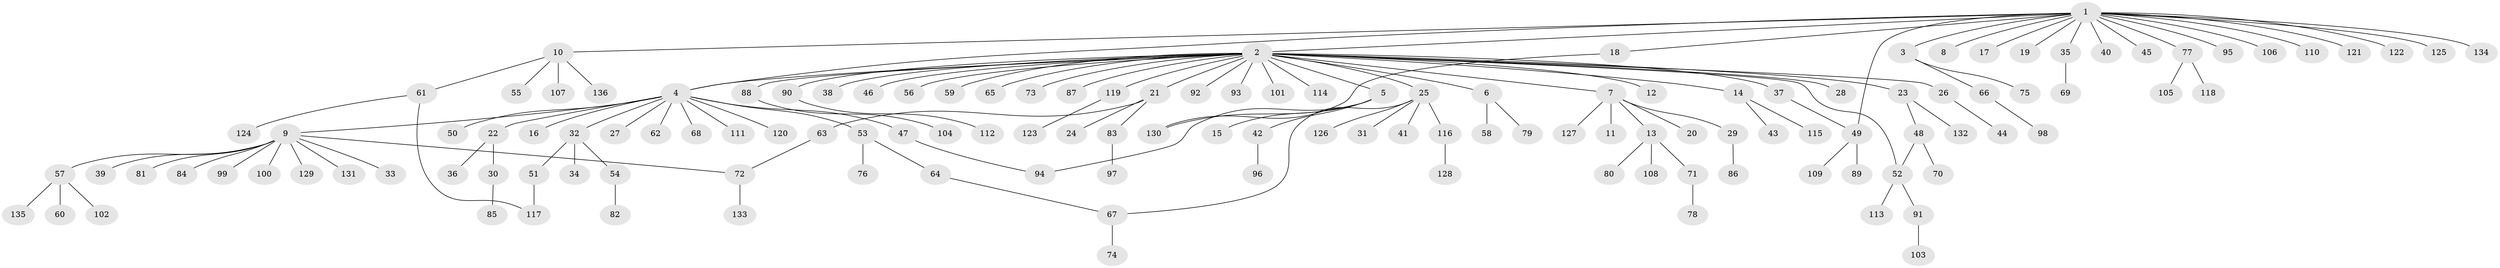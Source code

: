 // coarse degree distribution, {1: 0.9259259259259259, 3: 0.037037037037037035, 23: 0.018518518518518517, 27: 0.018518518518518517}
// Generated by graph-tools (version 1.1) at 2025/50/03/04/25 21:50:21]
// undirected, 136 vertices, 143 edges
graph export_dot {
graph [start="1"]
  node [color=gray90,style=filled];
  1;
  2;
  3;
  4;
  5;
  6;
  7;
  8;
  9;
  10;
  11;
  12;
  13;
  14;
  15;
  16;
  17;
  18;
  19;
  20;
  21;
  22;
  23;
  24;
  25;
  26;
  27;
  28;
  29;
  30;
  31;
  32;
  33;
  34;
  35;
  36;
  37;
  38;
  39;
  40;
  41;
  42;
  43;
  44;
  45;
  46;
  47;
  48;
  49;
  50;
  51;
  52;
  53;
  54;
  55;
  56;
  57;
  58;
  59;
  60;
  61;
  62;
  63;
  64;
  65;
  66;
  67;
  68;
  69;
  70;
  71;
  72;
  73;
  74;
  75;
  76;
  77;
  78;
  79;
  80;
  81;
  82;
  83;
  84;
  85;
  86;
  87;
  88;
  89;
  90;
  91;
  92;
  93;
  94;
  95;
  96;
  97;
  98;
  99;
  100;
  101;
  102;
  103;
  104;
  105;
  106;
  107;
  108;
  109;
  110;
  111;
  112;
  113;
  114;
  115;
  116;
  117;
  118;
  119;
  120;
  121;
  122;
  123;
  124;
  125;
  126;
  127;
  128;
  129;
  130;
  131;
  132;
  133;
  134;
  135;
  136;
  1 -- 2;
  1 -- 3;
  1 -- 4;
  1 -- 8;
  1 -- 10;
  1 -- 17;
  1 -- 18;
  1 -- 19;
  1 -- 35;
  1 -- 40;
  1 -- 45;
  1 -- 49;
  1 -- 77;
  1 -- 95;
  1 -- 106;
  1 -- 110;
  1 -- 121;
  1 -- 122;
  1 -- 125;
  1 -- 134;
  2 -- 4;
  2 -- 5;
  2 -- 6;
  2 -- 7;
  2 -- 12;
  2 -- 14;
  2 -- 21;
  2 -- 23;
  2 -- 25;
  2 -- 26;
  2 -- 28;
  2 -- 37;
  2 -- 38;
  2 -- 46;
  2 -- 52;
  2 -- 56;
  2 -- 59;
  2 -- 65;
  2 -- 73;
  2 -- 87;
  2 -- 88;
  2 -- 90;
  2 -- 92;
  2 -- 93;
  2 -- 101;
  2 -- 114;
  2 -- 119;
  3 -- 66;
  3 -- 75;
  4 -- 9;
  4 -- 16;
  4 -- 22;
  4 -- 27;
  4 -- 32;
  4 -- 47;
  4 -- 50;
  4 -- 53;
  4 -- 62;
  4 -- 68;
  4 -- 111;
  4 -- 120;
  5 -- 15;
  5 -- 42;
  5 -- 94;
  5 -- 130;
  6 -- 58;
  6 -- 79;
  7 -- 11;
  7 -- 13;
  7 -- 20;
  7 -- 29;
  7 -- 127;
  9 -- 33;
  9 -- 39;
  9 -- 57;
  9 -- 72;
  9 -- 81;
  9 -- 84;
  9 -- 99;
  9 -- 100;
  9 -- 129;
  9 -- 131;
  10 -- 55;
  10 -- 61;
  10 -- 107;
  10 -- 136;
  13 -- 71;
  13 -- 80;
  13 -- 108;
  14 -- 43;
  14 -- 115;
  18 -- 130;
  21 -- 24;
  21 -- 63;
  21 -- 83;
  22 -- 30;
  22 -- 36;
  23 -- 48;
  23 -- 132;
  25 -- 31;
  25 -- 41;
  25 -- 67;
  25 -- 116;
  25 -- 126;
  26 -- 44;
  29 -- 86;
  30 -- 85;
  32 -- 34;
  32 -- 51;
  32 -- 54;
  35 -- 69;
  37 -- 49;
  42 -- 96;
  47 -- 94;
  48 -- 52;
  48 -- 70;
  49 -- 89;
  49 -- 109;
  51 -- 117;
  52 -- 91;
  52 -- 113;
  53 -- 64;
  53 -- 76;
  54 -- 82;
  57 -- 60;
  57 -- 102;
  57 -- 135;
  61 -- 117;
  61 -- 124;
  63 -- 72;
  64 -- 67;
  66 -- 98;
  67 -- 74;
  71 -- 78;
  72 -- 133;
  77 -- 105;
  77 -- 118;
  83 -- 97;
  88 -- 104;
  90 -- 112;
  91 -- 103;
  116 -- 128;
  119 -- 123;
}
